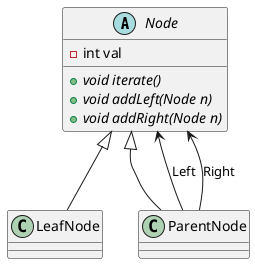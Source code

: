 @startuml
'https://plantuml.com/class-diagram

abstract class Node {
    - int val
    + {abstract} void iterate()
    + {abstract} void addLeft(Node n)
    + {abstract} void addRight(Node n)
}

class LeafNode
class ParentNode

'nút lá ke thua giao diện nút
Node <|-- LeafNode

'nút trong ke thua thực thi giao diện nút
Node <|-- ParentNode

ParentNode --> Node: "Left"
ParentNode --> Node: "Right"

@enduml